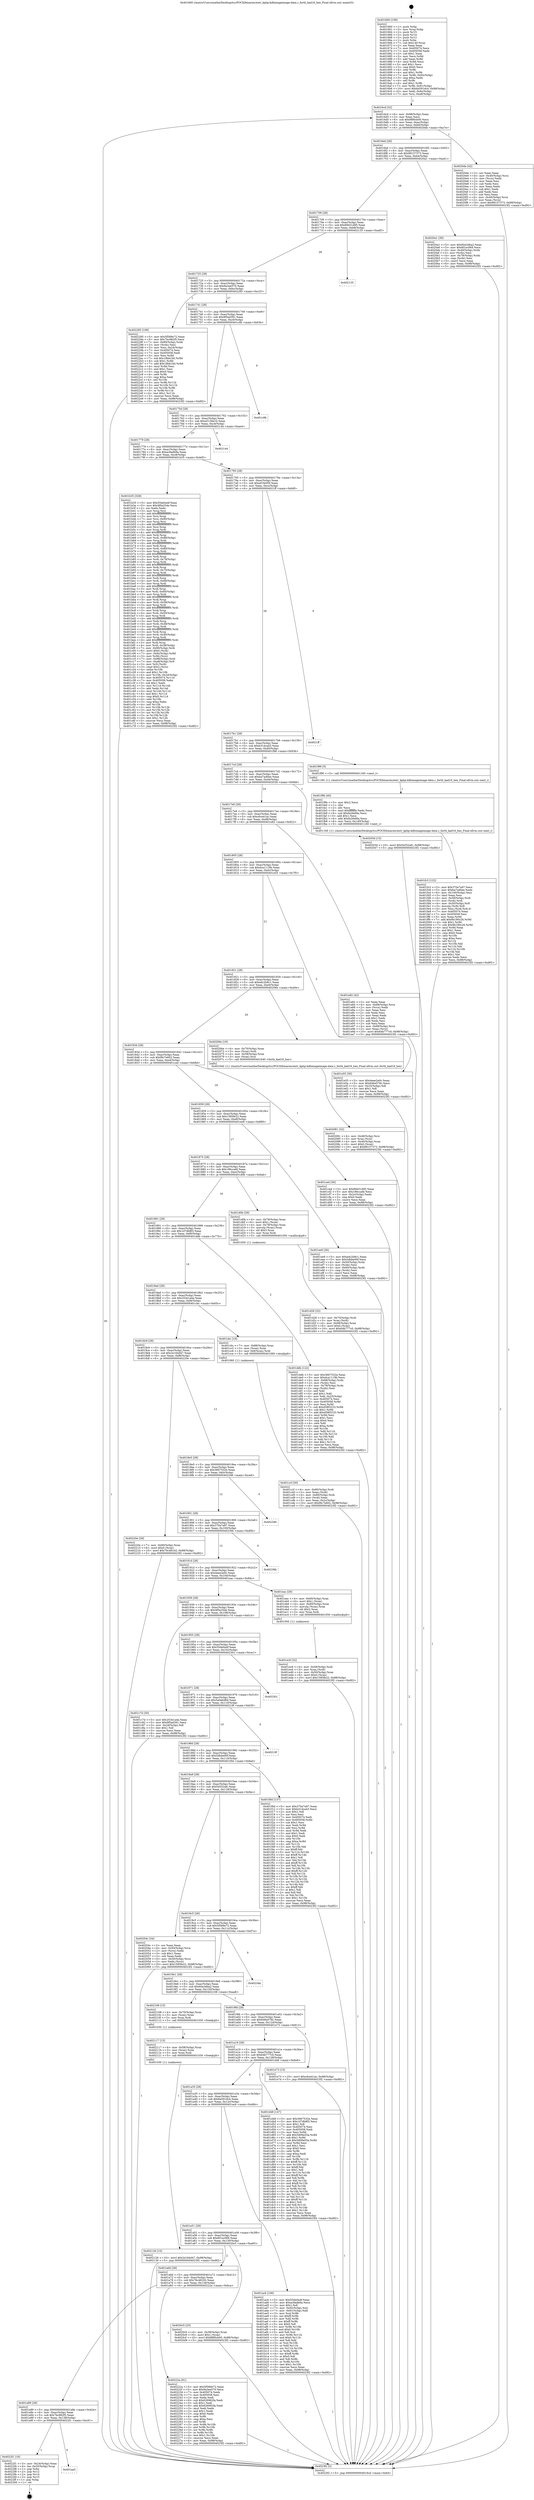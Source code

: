digraph "0x401660" {
  label = "0x401660 (/mnt/c/Users/mathe/Desktop/tcc/POCII/binaries/extr_kphp-kdbimageimage-data.c_forth_kad16_hex_Final-ollvm.out::main(0))"
  labelloc = "t"
  node[shape=record]

  Entry [label="",width=0.3,height=0.3,shape=circle,fillcolor=black,style=filled]
  "0x4016cd" [label="{
     0x4016cd [32]\l
     | [instrs]\l
     &nbsp;&nbsp;0x4016cd \<+6\>: mov -0x98(%rbp),%eax\l
     &nbsp;&nbsp;0x4016d3 \<+2\>: mov %eax,%ecx\l
     &nbsp;&nbsp;0x4016d5 \<+6\>: sub $0x88f0cb00,%ecx\l
     &nbsp;&nbsp;0x4016db \<+6\>: mov %eax,-0xac(%rbp)\l
     &nbsp;&nbsp;0x4016e1 \<+6\>: mov %ecx,-0xb0(%rbp)\l
     &nbsp;&nbsp;0x4016e7 \<+6\>: je 00000000004020de \<main+0xa7e\>\l
  }"]
  "0x4020de" [label="{
     0x4020de [42]\l
     | [instrs]\l
     &nbsp;&nbsp;0x4020de \<+2\>: xor %eax,%eax\l
     &nbsp;&nbsp;0x4020e0 \<+4\>: mov -0x40(%rbp),%rcx\l
     &nbsp;&nbsp;0x4020e4 \<+2\>: mov (%rcx),%edx\l
     &nbsp;&nbsp;0x4020e6 \<+2\>: mov %eax,%esi\l
     &nbsp;&nbsp;0x4020e8 \<+2\>: sub %edx,%esi\l
     &nbsp;&nbsp;0x4020ea \<+2\>: mov %eax,%edx\l
     &nbsp;&nbsp;0x4020ec \<+3\>: sub $0x1,%edx\l
     &nbsp;&nbsp;0x4020ef \<+2\>: add %edx,%esi\l
     &nbsp;&nbsp;0x4020f1 \<+2\>: sub %esi,%eax\l
     &nbsp;&nbsp;0x4020f3 \<+4\>: mov -0x40(%rbp),%rcx\l
     &nbsp;&nbsp;0x4020f7 \<+2\>: mov %eax,(%rcx)\l
     &nbsp;&nbsp;0x4020f9 \<+10\>: movl $0x89157373,-0x98(%rbp)\l
     &nbsp;&nbsp;0x402103 \<+5\>: jmp 00000000004023f2 \<main+0xd92\>\l
  }"]
  "0x4016ed" [label="{
     0x4016ed [28]\l
     | [instrs]\l
     &nbsp;&nbsp;0x4016ed \<+5\>: jmp 00000000004016f2 \<main+0x92\>\l
     &nbsp;&nbsp;0x4016f2 \<+6\>: mov -0xac(%rbp),%eax\l
     &nbsp;&nbsp;0x4016f8 \<+5\>: sub $0x89157373,%eax\l
     &nbsp;&nbsp;0x4016fd \<+6\>: mov %eax,-0xb4(%rbp)\l
     &nbsp;&nbsp;0x401703 \<+6\>: je 00000000004020a1 \<main+0xa41\>\l
  }"]
  Exit [label="",width=0.3,height=0.3,shape=circle,fillcolor=black,style=filled,peripheries=2]
  "0x4020a1" [label="{
     0x4020a1 [36]\l
     | [instrs]\l
     &nbsp;&nbsp;0x4020a1 \<+5\>: mov $0x60a3dba2,%eax\l
     &nbsp;&nbsp;0x4020a6 \<+5\>: mov $0x6f1ec069,%ecx\l
     &nbsp;&nbsp;0x4020ab \<+4\>: mov -0x40(%rbp),%rdx\l
     &nbsp;&nbsp;0x4020af \<+2\>: mov (%rdx),%esi\l
     &nbsp;&nbsp;0x4020b1 \<+4\>: mov -0x78(%rbp),%rdx\l
     &nbsp;&nbsp;0x4020b5 \<+2\>: cmp (%rdx),%esi\l
     &nbsp;&nbsp;0x4020b7 \<+3\>: cmovl %ecx,%eax\l
     &nbsp;&nbsp;0x4020ba \<+6\>: mov %eax,-0x98(%rbp)\l
     &nbsp;&nbsp;0x4020c0 \<+5\>: jmp 00000000004023f2 \<main+0xd92\>\l
  }"]
  "0x401709" [label="{
     0x401709 [28]\l
     | [instrs]\l
     &nbsp;&nbsp;0x401709 \<+5\>: jmp 000000000040170e \<main+0xae\>\l
     &nbsp;&nbsp;0x40170e \<+6\>: mov -0xac(%rbp),%eax\l
     &nbsp;&nbsp;0x401714 \<+5\>: sub $0x89d31d95,%eax\l
     &nbsp;&nbsp;0x401719 \<+6\>: mov %eax,-0xb8(%rbp)\l
     &nbsp;&nbsp;0x40171f \<+6\>: je 0000000000402135 \<main+0xad5\>\l
  }"]
  "0x401aa5" [label="{
     0x401aa5\l
  }", style=dashed]
  "0x402135" [label="{
     0x402135\l
  }", style=dashed]
  "0x401725" [label="{
     0x401725 [28]\l
     | [instrs]\l
     &nbsp;&nbsp;0x401725 \<+5\>: jmp 000000000040172a \<main+0xca\>\l
     &nbsp;&nbsp;0x40172a \<+6\>: mov -0xac(%rbp),%eax\l
     &nbsp;&nbsp;0x401730 \<+5\>: sub $0x9a3ee570,%eax\l
     &nbsp;&nbsp;0x401735 \<+6\>: mov %eax,-0xbc(%rbp)\l
     &nbsp;&nbsp;0x40173b \<+6\>: je 0000000000402285 \<main+0xc25\>\l
  }"]
  "0x4022f1" [label="{
     0x4022f1 [16]\l
     | [instrs]\l
     &nbsp;&nbsp;0x4022f1 \<+3\>: mov -0x24(%rbp),%eax\l
     &nbsp;&nbsp;0x4022f4 \<+4\>: lea -0x20(%rbp),%rsp\l
     &nbsp;&nbsp;0x4022f8 \<+1\>: pop %rbx\l
     &nbsp;&nbsp;0x4022f9 \<+2\>: pop %r12\l
     &nbsp;&nbsp;0x4022fb \<+2\>: pop %r14\l
     &nbsp;&nbsp;0x4022fd \<+2\>: pop %r15\l
     &nbsp;&nbsp;0x4022ff \<+1\>: pop %rbp\l
     &nbsp;&nbsp;0x402300 \<+1\>: ret\l
  }"]
  "0x402285" [label="{
     0x402285 [108]\l
     | [instrs]\l
     &nbsp;&nbsp;0x402285 \<+5\>: mov $0x5f589e72,%eax\l
     &nbsp;&nbsp;0x40228a \<+5\>: mov $0x7bc982f5,%ecx\l
     &nbsp;&nbsp;0x40228f \<+7\>: mov -0x90(%rbp),%rdx\l
     &nbsp;&nbsp;0x402296 \<+2\>: mov (%rdx),%esi\l
     &nbsp;&nbsp;0x402298 \<+3\>: mov %esi,-0x24(%rbp)\l
     &nbsp;&nbsp;0x40229b \<+7\>: mov 0x405074,%esi\l
     &nbsp;&nbsp;0x4022a2 \<+7\>: mov 0x405058,%edi\l
     &nbsp;&nbsp;0x4022a9 \<+3\>: mov %esi,%r8d\l
     &nbsp;&nbsp;0x4022ac \<+7\>: sub $0x18bb1b0,%r8d\l
     &nbsp;&nbsp;0x4022b3 \<+4\>: sub $0x1,%r8d\l
     &nbsp;&nbsp;0x4022b7 \<+7\>: add $0x18bb1b0,%r8d\l
     &nbsp;&nbsp;0x4022be \<+4\>: imul %r8d,%esi\l
     &nbsp;&nbsp;0x4022c2 \<+3\>: and $0x1,%esi\l
     &nbsp;&nbsp;0x4022c5 \<+3\>: cmp $0x0,%esi\l
     &nbsp;&nbsp;0x4022c8 \<+4\>: sete %r9b\l
     &nbsp;&nbsp;0x4022cc \<+3\>: cmp $0xa,%edi\l
     &nbsp;&nbsp;0x4022cf \<+4\>: setl %r10b\l
     &nbsp;&nbsp;0x4022d3 \<+3\>: mov %r9b,%r11b\l
     &nbsp;&nbsp;0x4022d6 \<+3\>: and %r10b,%r11b\l
     &nbsp;&nbsp;0x4022d9 \<+3\>: xor %r10b,%r9b\l
     &nbsp;&nbsp;0x4022dc \<+3\>: or %r9b,%r11b\l
     &nbsp;&nbsp;0x4022df \<+4\>: test $0x1,%r11b\l
     &nbsp;&nbsp;0x4022e3 \<+3\>: cmovne %ecx,%eax\l
     &nbsp;&nbsp;0x4022e6 \<+6\>: mov %eax,-0x98(%rbp)\l
     &nbsp;&nbsp;0x4022ec \<+5\>: jmp 00000000004023f2 \<main+0xd92\>\l
  }"]
  "0x401741" [label="{
     0x401741 [28]\l
     | [instrs]\l
     &nbsp;&nbsp;0x401741 \<+5\>: jmp 0000000000401746 \<main+0xe6\>\l
     &nbsp;&nbsp;0x401746 \<+6\>: mov -0xac(%rbp),%eax\l
     &nbsp;&nbsp;0x40174c \<+5\>: sub $0x9f5ad391,%eax\l
     &nbsp;&nbsp;0x401751 \<+6\>: mov %eax,-0xc0(%rbp)\l
     &nbsp;&nbsp;0x401757 \<+6\>: je 0000000000401c9b \<main+0x63b\>\l
  }"]
  "0x401a89" [label="{
     0x401a89 [28]\l
     | [instrs]\l
     &nbsp;&nbsp;0x401a89 \<+5\>: jmp 0000000000401a8e \<main+0x42e\>\l
     &nbsp;&nbsp;0x401a8e \<+6\>: mov -0xac(%rbp),%eax\l
     &nbsp;&nbsp;0x401a94 \<+5\>: sub $0x7bc982f5,%eax\l
     &nbsp;&nbsp;0x401a99 \<+6\>: mov %eax,-0x138(%rbp)\l
     &nbsp;&nbsp;0x401a9f \<+6\>: je 00000000004022f1 \<main+0xc91\>\l
  }"]
  "0x401c9b" [label="{
     0x401c9b\l
  }", style=dashed]
  "0x40175d" [label="{
     0x40175d [28]\l
     | [instrs]\l
     &nbsp;&nbsp;0x40175d \<+5\>: jmp 0000000000401762 \<main+0x102\>\l
     &nbsp;&nbsp;0x401762 \<+6\>: mov -0xac(%rbp),%eax\l
     &nbsp;&nbsp;0x401768 \<+5\>: sub $0xa5156e1b,%eax\l
     &nbsp;&nbsp;0x40176d \<+6\>: mov %eax,-0xc4(%rbp)\l
     &nbsp;&nbsp;0x401773 \<+6\>: je 0000000000402144 \<main+0xae4\>\l
  }"]
  "0x40222a" [label="{
     0x40222a [91]\l
     | [instrs]\l
     &nbsp;&nbsp;0x40222a \<+5\>: mov $0x5f589e72,%eax\l
     &nbsp;&nbsp;0x40222f \<+5\>: mov $0x9a3ee570,%ecx\l
     &nbsp;&nbsp;0x402234 \<+7\>: mov 0x405074,%edx\l
     &nbsp;&nbsp;0x40223b \<+7\>: mov 0x405058,%esi\l
     &nbsp;&nbsp;0x402242 \<+2\>: mov %edx,%edi\l
     &nbsp;&nbsp;0x402244 \<+6\>: sub $0x626962fa,%edi\l
     &nbsp;&nbsp;0x40224a \<+3\>: sub $0x1,%edi\l
     &nbsp;&nbsp;0x40224d \<+6\>: add $0x626962fa,%edi\l
     &nbsp;&nbsp;0x402253 \<+3\>: imul %edi,%edx\l
     &nbsp;&nbsp;0x402256 \<+3\>: and $0x1,%edx\l
     &nbsp;&nbsp;0x402259 \<+3\>: cmp $0x0,%edx\l
     &nbsp;&nbsp;0x40225c \<+4\>: sete %r8b\l
     &nbsp;&nbsp;0x402260 \<+3\>: cmp $0xa,%esi\l
     &nbsp;&nbsp;0x402263 \<+4\>: setl %r9b\l
     &nbsp;&nbsp;0x402267 \<+3\>: mov %r8b,%r10b\l
     &nbsp;&nbsp;0x40226a \<+3\>: and %r9b,%r10b\l
     &nbsp;&nbsp;0x40226d \<+3\>: xor %r9b,%r8b\l
     &nbsp;&nbsp;0x402270 \<+3\>: or %r8b,%r10b\l
     &nbsp;&nbsp;0x402273 \<+4\>: test $0x1,%r10b\l
     &nbsp;&nbsp;0x402277 \<+3\>: cmovne %ecx,%eax\l
     &nbsp;&nbsp;0x40227a \<+6\>: mov %eax,-0x98(%rbp)\l
     &nbsp;&nbsp;0x402280 \<+5\>: jmp 00000000004023f2 \<main+0xd92\>\l
  }"]
  "0x402144" [label="{
     0x402144\l
  }", style=dashed]
  "0x401779" [label="{
     0x401779 [28]\l
     | [instrs]\l
     &nbsp;&nbsp;0x401779 \<+5\>: jmp 000000000040177e \<main+0x11e\>\l
     &nbsp;&nbsp;0x40177e \<+6\>: mov -0xac(%rbp),%eax\l
     &nbsp;&nbsp;0x401784 \<+5\>: sub $0xac9adb9a,%eax\l
     &nbsp;&nbsp;0x401789 \<+6\>: mov %eax,-0xc8(%rbp)\l
     &nbsp;&nbsp;0x40178f \<+6\>: je 0000000000401b35 \<main+0x4d5\>\l
  }"]
  "0x402126" [label="{
     0x402126 [15]\l
     | [instrs]\l
     &nbsp;&nbsp;0x402126 \<+10\>: movl $0x2e164d47,-0x98(%rbp)\l
     &nbsp;&nbsp;0x402130 \<+5\>: jmp 00000000004023f2 \<main+0xd92\>\l
  }"]
  "0x401b35" [label="{
     0x401b35 [328]\l
     | [instrs]\l
     &nbsp;&nbsp;0x401b35 \<+5\>: mov $0x55de0a4f,%eax\l
     &nbsp;&nbsp;0x401b3a \<+5\>: mov $0x4f0a25de,%ecx\l
     &nbsp;&nbsp;0x401b3f \<+2\>: xor %edx,%edx\l
     &nbsp;&nbsp;0x401b41 \<+3\>: mov %rsp,%rsi\l
     &nbsp;&nbsp;0x401b44 \<+4\>: add $0xfffffffffffffff0,%rsi\l
     &nbsp;&nbsp;0x401b48 \<+3\>: mov %rsi,%rsp\l
     &nbsp;&nbsp;0x401b4b \<+7\>: mov %rsi,-0x90(%rbp)\l
     &nbsp;&nbsp;0x401b52 \<+3\>: mov %rsp,%rsi\l
     &nbsp;&nbsp;0x401b55 \<+4\>: add $0xfffffffffffffff0,%rsi\l
     &nbsp;&nbsp;0x401b59 \<+3\>: mov %rsi,%rsp\l
     &nbsp;&nbsp;0x401b5c \<+3\>: mov %rsp,%rdi\l
     &nbsp;&nbsp;0x401b5f \<+4\>: add $0xfffffffffffffff0,%rdi\l
     &nbsp;&nbsp;0x401b63 \<+3\>: mov %rdi,%rsp\l
     &nbsp;&nbsp;0x401b66 \<+7\>: mov %rdi,-0x88(%rbp)\l
     &nbsp;&nbsp;0x401b6d \<+3\>: mov %rsp,%rdi\l
     &nbsp;&nbsp;0x401b70 \<+4\>: add $0xfffffffffffffff0,%rdi\l
     &nbsp;&nbsp;0x401b74 \<+3\>: mov %rdi,%rsp\l
     &nbsp;&nbsp;0x401b77 \<+4\>: mov %rdi,-0x80(%rbp)\l
     &nbsp;&nbsp;0x401b7b \<+3\>: mov %rsp,%rdi\l
     &nbsp;&nbsp;0x401b7e \<+4\>: add $0xfffffffffffffff0,%rdi\l
     &nbsp;&nbsp;0x401b82 \<+3\>: mov %rdi,%rsp\l
     &nbsp;&nbsp;0x401b85 \<+4\>: mov %rdi,-0x78(%rbp)\l
     &nbsp;&nbsp;0x401b89 \<+3\>: mov %rsp,%rdi\l
     &nbsp;&nbsp;0x401b8c \<+4\>: add $0xfffffffffffffff0,%rdi\l
     &nbsp;&nbsp;0x401b90 \<+3\>: mov %rdi,%rsp\l
     &nbsp;&nbsp;0x401b93 \<+4\>: mov %rdi,-0x70(%rbp)\l
     &nbsp;&nbsp;0x401b97 \<+3\>: mov %rsp,%rdi\l
     &nbsp;&nbsp;0x401b9a \<+4\>: add $0xfffffffffffffff0,%rdi\l
     &nbsp;&nbsp;0x401b9e \<+3\>: mov %rdi,%rsp\l
     &nbsp;&nbsp;0x401ba1 \<+4\>: mov %rdi,-0x68(%rbp)\l
     &nbsp;&nbsp;0x401ba5 \<+3\>: mov %rsp,%rdi\l
     &nbsp;&nbsp;0x401ba8 \<+4\>: add $0xfffffffffffffff0,%rdi\l
     &nbsp;&nbsp;0x401bac \<+3\>: mov %rdi,%rsp\l
     &nbsp;&nbsp;0x401baf \<+4\>: mov %rdi,-0x60(%rbp)\l
     &nbsp;&nbsp;0x401bb3 \<+3\>: mov %rsp,%rdi\l
     &nbsp;&nbsp;0x401bb6 \<+4\>: add $0xfffffffffffffff0,%rdi\l
     &nbsp;&nbsp;0x401bba \<+3\>: mov %rdi,%rsp\l
     &nbsp;&nbsp;0x401bbd \<+4\>: mov %rdi,-0x58(%rbp)\l
     &nbsp;&nbsp;0x401bc1 \<+3\>: mov %rsp,%rdi\l
     &nbsp;&nbsp;0x401bc4 \<+4\>: add $0xfffffffffffffff0,%rdi\l
     &nbsp;&nbsp;0x401bc8 \<+3\>: mov %rdi,%rsp\l
     &nbsp;&nbsp;0x401bcb \<+4\>: mov %rdi,-0x50(%rbp)\l
     &nbsp;&nbsp;0x401bcf \<+3\>: mov %rsp,%rdi\l
     &nbsp;&nbsp;0x401bd2 \<+4\>: add $0xfffffffffffffff0,%rdi\l
     &nbsp;&nbsp;0x401bd6 \<+3\>: mov %rdi,%rsp\l
     &nbsp;&nbsp;0x401bd9 \<+4\>: mov %rdi,-0x48(%rbp)\l
     &nbsp;&nbsp;0x401bdd \<+3\>: mov %rsp,%rdi\l
     &nbsp;&nbsp;0x401be0 \<+4\>: add $0xfffffffffffffff0,%rdi\l
     &nbsp;&nbsp;0x401be4 \<+3\>: mov %rdi,%rsp\l
     &nbsp;&nbsp;0x401be7 \<+4\>: mov %rdi,-0x40(%rbp)\l
     &nbsp;&nbsp;0x401beb \<+3\>: mov %rsp,%rdi\l
     &nbsp;&nbsp;0x401bee \<+4\>: add $0xfffffffffffffff0,%rdi\l
     &nbsp;&nbsp;0x401bf2 \<+3\>: mov %rdi,%rsp\l
     &nbsp;&nbsp;0x401bf5 \<+4\>: mov %rdi,-0x38(%rbp)\l
     &nbsp;&nbsp;0x401bf9 \<+7\>: mov -0x90(%rbp),%rdi\l
     &nbsp;&nbsp;0x401c00 \<+6\>: movl $0x0,(%rdi)\l
     &nbsp;&nbsp;0x401c06 \<+7\>: mov -0x9c(%rbp),%r8d\l
     &nbsp;&nbsp;0x401c0d \<+3\>: mov %r8d,(%rsi)\l
     &nbsp;&nbsp;0x401c10 \<+7\>: mov -0x88(%rbp),%rdi\l
     &nbsp;&nbsp;0x401c17 \<+7\>: mov -0xa8(%rbp),%r9\l
     &nbsp;&nbsp;0x401c1e \<+3\>: mov %r9,(%rdi)\l
     &nbsp;&nbsp;0x401c21 \<+3\>: cmpl $0x2,(%rsi)\l
     &nbsp;&nbsp;0x401c24 \<+4\>: setne %r10b\l
     &nbsp;&nbsp;0x401c28 \<+4\>: and $0x1,%r10b\l
     &nbsp;&nbsp;0x401c2c \<+4\>: mov %r10b,-0x2d(%rbp)\l
     &nbsp;&nbsp;0x401c30 \<+8\>: mov 0x405074,%r11d\l
     &nbsp;&nbsp;0x401c38 \<+7\>: mov 0x405058,%ebx\l
     &nbsp;&nbsp;0x401c3f \<+3\>: sub $0x1,%edx\l
     &nbsp;&nbsp;0x401c42 \<+3\>: mov %r11d,%r14d\l
     &nbsp;&nbsp;0x401c45 \<+3\>: add %edx,%r14d\l
     &nbsp;&nbsp;0x401c48 \<+4\>: imul %r14d,%r11d\l
     &nbsp;&nbsp;0x401c4c \<+4\>: and $0x1,%r11d\l
     &nbsp;&nbsp;0x401c50 \<+4\>: cmp $0x0,%r11d\l
     &nbsp;&nbsp;0x401c54 \<+4\>: sete %r10b\l
     &nbsp;&nbsp;0x401c58 \<+3\>: cmp $0xa,%ebx\l
     &nbsp;&nbsp;0x401c5b \<+4\>: setl %r15b\l
     &nbsp;&nbsp;0x401c5f \<+3\>: mov %r10b,%r12b\l
     &nbsp;&nbsp;0x401c62 \<+3\>: and %r15b,%r12b\l
     &nbsp;&nbsp;0x401c65 \<+3\>: xor %r15b,%r10b\l
     &nbsp;&nbsp;0x401c68 \<+3\>: or %r10b,%r12b\l
     &nbsp;&nbsp;0x401c6b \<+4\>: test $0x1,%r12b\l
     &nbsp;&nbsp;0x401c6f \<+3\>: cmovne %ecx,%eax\l
     &nbsp;&nbsp;0x401c72 \<+6\>: mov %eax,-0x98(%rbp)\l
     &nbsp;&nbsp;0x401c78 \<+5\>: jmp 00000000004023f2 \<main+0xd92\>\l
  }"]
  "0x401795" [label="{
     0x401795 [28]\l
     | [instrs]\l
     &nbsp;&nbsp;0x401795 \<+5\>: jmp 000000000040179a \<main+0x13a\>\l
     &nbsp;&nbsp;0x40179a \<+6\>: mov -0xac(%rbp),%eax\l
     &nbsp;&nbsp;0x4017a0 \<+5\>: sub $0xaf1fe059,%eax\l
     &nbsp;&nbsp;0x4017a5 \<+6\>: mov %eax,-0xcc(%rbp)\l
     &nbsp;&nbsp;0x4017ab \<+6\>: je 00000000004021ff \<main+0xb9f\>\l
  }"]
  "0x402117" [label="{
     0x402117 [15]\l
     | [instrs]\l
     &nbsp;&nbsp;0x402117 \<+4\>: mov -0x58(%rbp),%rax\l
     &nbsp;&nbsp;0x40211b \<+3\>: mov (%rax),%rax\l
     &nbsp;&nbsp;0x40211e \<+3\>: mov %rax,%rdi\l
     &nbsp;&nbsp;0x402121 \<+5\>: call 0000000000401030 \<free@plt\>\l
     | [calls]\l
     &nbsp;&nbsp;0x401030 \{1\} (unknown)\l
  }"]
  "0x4021ff" [label="{
     0x4021ff\l
  }", style=dashed]
  "0x4017b1" [label="{
     0x4017b1 [28]\l
     | [instrs]\l
     &nbsp;&nbsp;0x4017b1 \<+5\>: jmp 00000000004017b6 \<main+0x156\>\l
     &nbsp;&nbsp;0x4017b6 \<+6\>: mov -0xac(%rbp),%eax\l
     &nbsp;&nbsp;0x4017bc \<+5\>: sub $0xb31dca43,%eax\l
     &nbsp;&nbsp;0x4017c1 \<+6\>: mov %eax,-0xd0(%rbp)\l
     &nbsp;&nbsp;0x4017c7 \<+6\>: je 0000000000401f96 \<main+0x936\>\l
  }"]
  "0x401a6d" [label="{
     0x401a6d [28]\l
     | [instrs]\l
     &nbsp;&nbsp;0x401a6d \<+5\>: jmp 0000000000401a72 \<main+0x412\>\l
     &nbsp;&nbsp;0x401a72 \<+6\>: mov -0xac(%rbp),%eax\l
     &nbsp;&nbsp;0x401a78 \<+5\>: sub $0x76c48162,%eax\l
     &nbsp;&nbsp;0x401a7d \<+6\>: mov %eax,-0x134(%rbp)\l
     &nbsp;&nbsp;0x401a83 \<+6\>: je 000000000040222a \<main+0xbca\>\l
  }"]
  "0x401f96" [label="{
     0x401f96 [5]\l
     | [instrs]\l
     &nbsp;&nbsp;0x401f96 \<+5\>: call 0000000000401160 \<next_i\>\l
     | [calls]\l
     &nbsp;&nbsp;0x401160 \{1\} (/mnt/c/Users/mathe/Desktop/tcc/POCII/binaries/extr_kphp-kdbimageimage-data.c_forth_kad16_hex_Final-ollvm.out::next_i)\l
  }"]
  "0x4017cd" [label="{
     0x4017cd [28]\l
     | [instrs]\l
     &nbsp;&nbsp;0x4017cd \<+5\>: jmp 00000000004017d2 \<main+0x172\>\l
     &nbsp;&nbsp;0x4017d2 \<+6\>: mov -0xac(%rbp),%eax\l
     &nbsp;&nbsp;0x4017d8 \<+5\>: sub $0xba7ad0ee,%eax\l
     &nbsp;&nbsp;0x4017dd \<+6\>: mov %eax,-0xd4(%rbp)\l
     &nbsp;&nbsp;0x4017e3 \<+6\>: je 000000000040203d \<main+0x9dd\>\l
  }"]
  "0x4020c5" [label="{
     0x4020c5 [25]\l
     | [instrs]\l
     &nbsp;&nbsp;0x4020c5 \<+4\>: mov -0x38(%rbp),%rax\l
     &nbsp;&nbsp;0x4020c9 \<+6\>: movl $0x1,(%rax)\l
     &nbsp;&nbsp;0x4020cf \<+10\>: movl $0x88f0cb00,-0x98(%rbp)\l
     &nbsp;&nbsp;0x4020d9 \<+5\>: jmp 00000000004023f2 \<main+0xd92\>\l
  }"]
  "0x40203d" [label="{
     0x40203d [15]\l
     | [instrs]\l
     &nbsp;&nbsp;0x40203d \<+10\>: movl $0x5e552afc,-0x98(%rbp)\l
     &nbsp;&nbsp;0x402047 \<+5\>: jmp 00000000004023f2 \<main+0xd92\>\l
  }"]
  "0x4017e9" [label="{
     0x4017e9 [28]\l
     | [instrs]\l
     &nbsp;&nbsp;0x4017e9 \<+5\>: jmp 00000000004017ee \<main+0x18e\>\l
     &nbsp;&nbsp;0x4017ee \<+6\>: mov -0xac(%rbp),%eax\l
     &nbsp;&nbsp;0x4017f4 \<+5\>: sub $0xc6ce41ac,%eax\l
     &nbsp;&nbsp;0x4017f9 \<+6\>: mov %eax,-0xd8(%rbp)\l
     &nbsp;&nbsp;0x4017ff \<+6\>: je 0000000000401e82 \<main+0x822\>\l
  }"]
  "0x402081" [label="{
     0x402081 [32]\l
     | [instrs]\l
     &nbsp;&nbsp;0x402081 \<+4\>: mov -0x48(%rbp),%rsi\l
     &nbsp;&nbsp;0x402085 \<+3\>: mov %rax,(%rsi)\l
     &nbsp;&nbsp;0x402088 \<+4\>: mov -0x40(%rbp),%rax\l
     &nbsp;&nbsp;0x40208c \<+6\>: movl $0x0,(%rax)\l
     &nbsp;&nbsp;0x402092 \<+10\>: movl $0x89157373,-0x98(%rbp)\l
     &nbsp;&nbsp;0x40209c \<+5\>: jmp 00000000004023f2 \<main+0xd92\>\l
  }"]
  "0x401e82" [label="{
     0x401e82 [42]\l
     | [instrs]\l
     &nbsp;&nbsp;0x401e82 \<+2\>: xor %eax,%eax\l
     &nbsp;&nbsp;0x401e84 \<+4\>: mov -0x68(%rbp),%rcx\l
     &nbsp;&nbsp;0x401e88 \<+2\>: mov (%rcx),%edx\l
     &nbsp;&nbsp;0x401e8a \<+2\>: mov %eax,%esi\l
     &nbsp;&nbsp;0x401e8c \<+2\>: sub %edx,%esi\l
     &nbsp;&nbsp;0x401e8e \<+2\>: mov %eax,%edx\l
     &nbsp;&nbsp;0x401e90 \<+3\>: sub $0x1,%edx\l
     &nbsp;&nbsp;0x401e93 \<+2\>: add %edx,%esi\l
     &nbsp;&nbsp;0x401e95 \<+2\>: sub %esi,%eax\l
     &nbsp;&nbsp;0x401e97 \<+4\>: mov -0x68(%rbp),%rcx\l
     &nbsp;&nbsp;0x401e9b \<+2\>: mov %eax,(%rcx)\l
     &nbsp;&nbsp;0x401e9d \<+10\>: movl $0x64b777c0,-0x98(%rbp)\l
     &nbsp;&nbsp;0x401ea7 \<+5\>: jmp 00000000004023f2 \<main+0xd92\>\l
  }"]
  "0x401805" [label="{
     0x401805 [28]\l
     | [instrs]\l
     &nbsp;&nbsp;0x401805 \<+5\>: jmp 000000000040180a \<main+0x1aa\>\l
     &nbsp;&nbsp;0x40180a \<+6\>: mov -0xac(%rbp),%eax\l
     &nbsp;&nbsp;0x401810 \<+5\>: sub $0xdca1119b,%eax\l
     &nbsp;&nbsp;0x401815 \<+6\>: mov %eax,-0xdc(%rbp)\l
     &nbsp;&nbsp;0x40181b \<+6\>: je 0000000000401e55 \<main+0x7f5\>\l
  }"]
  "0x401fc3" [label="{
     0x401fc3 [122]\l
     | [instrs]\l
     &nbsp;&nbsp;0x401fc3 \<+5\>: mov $0x370a7a97,%ecx\l
     &nbsp;&nbsp;0x401fc8 \<+5\>: mov $0xba7ad0ee,%edx\l
     &nbsp;&nbsp;0x401fcd \<+6\>: mov -0x140(%rbp),%esi\l
     &nbsp;&nbsp;0x401fd3 \<+3\>: imul %eax,%esi\l
     &nbsp;&nbsp;0x401fd6 \<+4\>: mov -0x58(%rbp),%rdi\l
     &nbsp;&nbsp;0x401fda \<+3\>: mov (%rdi),%rdi\l
     &nbsp;&nbsp;0x401fdd \<+4\>: mov -0x50(%rbp),%r8\l
     &nbsp;&nbsp;0x401fe1 \<+3\>: movslq (%r8),%r8\l
     &nbsp;&nbsp;0x401fe4 \<+4\>: mov %esi,(%rdi,%r8,4)\l
     &nbsp;&nbsp;0x401fe8 \<+7\>: mov 0x405074,%eax\l
     &nbsp;&nbsp;0x401fef \<+7\>: mov 0x405058,%esi\l
     &nbsp;&nbsp;0x401ff6 \<+3\>: mov %eax,%r9d\l
     &nbsp;&nbsp;0x401ff9 \<+7\>: add $0x9b180c26,%r9d\l
     &nbsp;&nbsp;0x402000 \<+4\>: sub $0x1,%r9d\l
     &nbsp;&nbsp;0x402004 \<+7\>: sub $0x9b180c26,%r9d\l
     &nbsp;&nbsp;0x40200b \<+4\>: imul %r9d,%eax\l
     &nbsp;&nbsp;0x40200f \<+3\>: and $0x1,%eax\l
     &nbsp;&nbsp;0x402012 \<+3\>: cmp $0x0,%eax\l
     &nbsp;&nbsp;0x402015 \<+4\>: sete %r10b\l
     &nbsp;&nbsp;0x402019 \<+3\>: cmp $0xa,%esi\l
     &nbsp;&nbsp;0x40201c \<+4\>: setl %r11b\l
     &nbsp;&nbsp;0x402020 \<+3\>: mov %r10b,%bl\l
     &nbsp;&nbsp;0x402023 \<+3\>: and %r11b,%bl\l
     &nbsp;&nbsp;0x402026 \<+3\>: xor %r11b,%r10b\l
     &nbsp;&nbsp;0x402029 \<+3\>: or %r10b,%bl\l
     &nbsp;&nbsp;0x40202c \<+3\>: test $0x1,%bl\l
     &nbsp;&nbsp;0x40202f \<+3\>: cmovne %edx,%ecx\l
     &nbsp;&nbsp;0x402032 \<+6\>: mov %ecx,-0x98(%rbp)\l
     &nbsp;&nbsp;0x402038 \<+5\>: jmp 00000000004023f2 \<main+0xd92\>\l
  }"]
  "0x401e55" [label="{
     0x401e55 [30]\l
     | [instrs]\l
     &nbsp;&nbsp;0x401e55 \<+5\>: mov $0x4eee2e0c,%eax\l
     &nbsp;&nbsp;0x401e5a \<+5\>: mov $0x646a578c,%ecx\l
     &nbsp;&nbsp;0x401e5f \<+3\>: mov -0x25(%rbp),%dl\l
     &nbsp;&nbsp;0x401e62 \<+3\>: test $0x1,%dl\l
     &nbsp;&nbsp;0x401e65 \<+3\>: cmovne %ecx,%eax\l
     &nbsp;&nbsp;0x401e68 \<+6\>: mov %eax,-0x98(%rbp)\l
     &nbsp;&nbsp;0x401e6e \<+5\>: jmp 00000000004023f2 \<main+0xd92\>\l
  }"]
  "0x401821" [label="{
     0x401821 [28]\l
     | [instrs]\l
     &nbsp;&nbsp;0x401821 \<+5\>: jmp 0000000000401826 \<main+0x1c6\>\l
     &nbsp;&nbsp;0x401826 \<+6\>: mov -0xac(%rbp),%eax\l
     &nbsp;&nbsp;0x40182c \<+5\>: sub $0xedc2b8c1,%eax\l
     &nbsp;&nbsp;0x401831 \<+6\>: mov %eax,-0xe0(%rbp)\l
     &nbsp;&nbsp;0x401837 \<+6\>: je 000000000040206e \<main+0xa0e\>\l
  }"]
  "0x401f9b" [label="{
     0x401f9b [40]\l
     | [instrs]\l
     &nbsp;&nbsp;0x401f9b \<+5\>: mov $0x2,%ecx\l
     &nbsp;&nbsp;0x401fa0 \<+1\>: cltd\l
     &nbsp;&nbsp;0x401fa1 \<+2\>: idiv %ecx\l
     &nbsp;&nbsp;0x401fa3 \<+6\>: imul $0xfffffffe,%edx,%ecx\l
     &nbsp;&nbsp;0x401fa9 \<+6\>: sub $0xfa26efda,%ecx\l
     &nbsp;&nbsp;0x401faf \<+3\>: add $0x1,%ecx\l
     &nbsp;&nbsp;0x401fb2 \<+6\>: add $0xfa26efda,%ecx\l
     &nbsp;&nbsp;0x401fb8 \<+6\>: mov %ecx,-0x140(%rbp)\l
     &nbsp;&nbsp;0x401fbe \<+5\>: call 0000000000401160 \<next_i\>\l
     | [calls]\l
     &nbsp;&nbsp;0x401160 \{1\} (/mnt/c/Users/mathe/Desktop/tcc/POCII/binaries/extr_kphp-kdbimageimage-data.c_forth_kad16_hex_Final-ollvm.out::next_i)\l
  }"]
  "0x40206e" [label="{
     0x40206e [19]\l
     | [instrs]\l
     &nbsp;&nbsp;0x40206e \<+4\>: mov -0x70(%rbp),%rax\l
     &nbsp;&nbsp;0x402072 \<+3\>: mov (%rax),%rdi\l
     &nbsp;&nbsp;0x402075 \<+4\>: mov -0x58(%rbp),%rax\l
     &nbsp;&nbsp;0x402079 \<+3\>: mov (%rax),%rsi\l
     &nbsp;&nbsp;0x40207c \<+5\>: call 0000000000401640 \<forth_kad16_hex\>\l
     | [calls]\l
     &nbsp;&nbsp;0x401640 \{1\} (/mnt/c/Users/mathe/Desktop/tcc/POCII/binaries/extr_kphp-kdbimageimage-data.c_forth_kad16_hex_Final-ollvm.out::forth_kad16_hex)\l
  }"]
  "0x40183d" [label="{
     0x40183d [28]\l
     | [instrs]\l
     &nbsp;&nbsp;0x40183d \<+5\>: jmp 0000000000401842 \<main+0x1e2\>\l
     &nbsp;&nbsp;0x401842 \<+6\>: mov -0xac(%rbp),%eax\l
     &nbsp;&nbsp;0x401848 \<+5\>: sub $0xf9c7e602,%eax\l
     &nbsp;&nbsp;0x40184d \<+6\>: mov %eax,-0xe4(%rbp)\l
     &nbsp;&nbsp;0x401853 \<+6\>: je 0000000000401ced \<main+0x68d\>\l
  }"]
  "0x401ec9" [label="{
     0x401ec9 [32]\l
     | [instrs]\l
     &nbsp;&nbsp;0x401ec9 \<+4\>: mov -0x58(%rbp),%rdi\l
     &nbsp;&nbsp;0x401ecd \<+3\>: mov %rax,(%rdi)\l
     &nbsp;&nbsp;0x401ed0 \<+4\>: mov -0x50(%rbp),%rax\l
     &nbsp;&nbsp;0x401ed4 \<+6\>: movl $0x0,(%rax)\l
     &nbsp;&nbsp;0x401eda \<+10\>: movl $0x1585fe22,-0x98(%rbp)\l
     &nbsp;&nbsp;0x401ee4 \<+5\>: jmp 00000000004023f2 \<main+0xd92\>\l
  }"]
  "0x401ced" [label="{
     0x401ced [30]\l
     | [instrs]\l
     &nbsp;&nbsp;0x401ced \<+5\>: mov $0x89d31d95,%eax\l
     &nbsp;&nbsp;0x401cf2 \<+5\>: mov $0x186ccafd,%ecx\l
     &nbsp;&nbsp;0x401cf7 \<+3\>: mov -0x2c(%rbp),%edx\l
     &nbsp;&nbsp;0x401cfa \<+3\>: cmp $0x0,%edx\l
     &nbsp;&nbsp;0x401cfd \<+3\>: cmove %ecx,%eax\l
     &nbsp;&nbsp;0x401d00 \<+6\>: mov %eax,-0x98(%rbp)\l
     &nbsp;&nbsp;0x401d06 \<+5\>: jmp 00000000004023f2 \<main+0xd92\>\l
  }"]
  "0x401859" [label="{
     0x401859 [28]\l
     | [instrs]\l
     &nbsp;&nbsp;0x401859 \<+5\>: jmp 000000000040185e \<main+0x1fe\>\l
     &nbsp;&nbsp;0x40185e \<+6\>: mov -0xac(%rbp),%eax\l
     &nbsp;&nbsp;0x401864 \<+5\>: sub $0x1585fe22,%eax\l
     &nbsp;&nbsp;0x401869 \<+6\>: mov %eax,-0xe8(%rbp)\l
     &nbsp;&nbsp;0x40186f \<+6\>: je 0000000000401ee9 \<main+0x889\>\l
  }"]
  "0x401d28" [label="{
     0x401d28 [32]\l
     | [instrs]\l
     &nbsp;&nbsp;0x401d28 \<+4\>: mov -0x70(%rbp),%rdi\l
     &nbsp;&nbsp;0x401d2c \<+3\>: mov %rax,(%rdi)\l
     &nbsp;&nbsp;0x401d2f \<+4\>: mov -0x68(%rbp),%rax\l
     &nbsp;&nbsp;0x401d33 \<+6\>: movl $0x0,(%rax)\l
     &nbsp;&nbsp;0x401d39 \<+10\>: movl $0x64b777c0,-0x98(%rbp)\l
     &nbsp;&nbsp;0x401d43 \<+5\>: jmp 00000000004023f2 \<main+0xd92\>\l
  }"]
  "0x401ee9" [label="{
     0x401ee9 [36]\l
     | [instrs]\l
     &nbsp;&nbsp;0x401ee9 \<+5\>: mov $0xedc2b8c1,%eax\l
     &nbsp;&nbsp;0x401eee \<+5\>: mov $0x5dbbe00f,%ecx\l
     &nbsp;&nbsp;0x401ef3 \<+4\>: mov -0x50(%rbp),%rdx\l
     &nbsp;&nbsp;0x401ef7 \<+2\>: mov (%rdx),%esi\l
     &nbsp;&nbsp;0x401ef9 \<+4\>: mov -0x60(%rbp),%rdx\l
     &nbsp;&nbsp;0x401efd \<+2\>: cmp (%rdx),%esi\l
     &nbsp;&nbsp;0x401eff \<+3\>: cmovl %ecx,%eax\l
     &nbsp;&nbsp;0x401f02 \<+6\>: mov %eax,-0x98(%rbp)\l
     &nbsp;&nbsp;0x401f08 \<+5\>: jmp 00000000004023f2 \<main+0xd92\>\l
  }"]
  "0x401875" [label="{
     0x401875 [28]\l
     | [instrs]\l
     &nbsp;&nbsp;0x401875 \<+5\>: jmp 000000000040187a \<main+0x21a\>\l
     &nbsp;&nbsp;0x40187a \<+6\>: mov -0xac(%rbp),%eax\l
     &nbsp;&nbsp;0x401880 \<+5\>: sub $0x186ccafd,%eax\l
     &nbsp;&nbsp;0x401885 \<+6\>: mov %eax,-0xec(%rbp)\l
     &nbsp;&nbsp;0x40188b \<+6\>: je 0000000000401d0b \<main+0x6ab\>\l
  }"]
  "0x401ccf" [label="{
     0x401ccf [30]\l
     | [instrs]\l
     &nbsp;&nbsp;0x401ccf \<+4\>: mov -0x80(%rbp),%rdi\l
     &nbsp;&nbsp;0x401cd3 \<+2\>: mov %eax,(%rdi)\l
     &nbsp;&nbsp;0x401cd5 \<+4\>: mov -0x80(%rbp),%rdi\l
     &nbsp;&nbsp;0x401cd9 \<+2\>: mov (%rdi),%eax\l
     &nbsp;&nbsp;0x401cdb \<+3\>: mov %eax,-0x2c(%rbp)\l
     &nbsp;&nbsp;0x401cde \<+10\>: movl $0xf9c7e602,-0x98(%rbp)\l
     &nbsp;&nbsp;0x401ce8 \<+5\>: jmp 00000000004023f2 \<main+0xd92\>\l
  }"]
  "0x401d0b" [label="{
     0x401d0b [29]\l
     | [instrs]\l
     &nbsp;&nbsp;0x401d0b \<+4\>: mov -0x78(%rbp),%rax\l
     &nbsp;&nbsp;0x401d0f \<+6\>: movl $0x1,(%rax)\l
     &nbsp;&nbsp;0x401d15 \<+4\>: mov -0x78(%rbp),%rax\l
     &nbsp;&nbsp;0x401d19 \<+3\>: movslq (%rax),%rax\l
     &nbsp;&nbsp;0x401d1c \<+4\>: shl $0x3,%rax\l
     &nbsp;&nbsp;0x401d20 \<+3\>: mov %rax,%rdi\l
     &nbsp;&nbsp;0x401d23 \<+5\>: call 0000000000401050 \<malloc@plt\>\l
     | [calls]\l
     &nbsp;&nbsp;0x401050 \{1\} (unknown)\l
  }"]
  "0x401891" [label="{
     0x401891 [28]\l
     | [instrs]\l
     &nbsp;&nbsp;0x401891 \<+5\>: jmp 0000000000401896 \<main+0x236\>\l
     &nbsp;&nbsp;0x401896 \<+6\>: mov -0xac(%rbp),%eax\l
     &nbsp;&nbsp;0x40189c \<+5\>: sub $0x1d7db8f3,%eax\l
     &nbsp;&nbsp;0x4018a1 \<+6\>: mov %eax,-0xf0(%rbp)\l
     &nbsp;&nbsp;0x4018a7 \<+6\>: je 0000000000401ddb \<main+0x77b\>\l
  }"]
  "0x401660" [label="{
     0x401660 [109]\l
     | [instrs]\l
     &nbsp;&nbsp;0x401660 \<+1\>: push %rbp\l
     &nbsp;&nbsp;0x401661 \<+3\>: mov %rsp,%rbp\l
     &nbsp;&nbsp;0x401664 \<+2\>: push %r15\l
     &nbsp;&nbsp;0x401666 \<+2\>: push %r14\l
     &nbsp;&nbsp;0x401668 \<+2\>: push %r12\l
     &nbsp;&nbsp;0x40166a \<+1\>: push %rbx\l
     &nbsp;&nbsp;0x40166b \<+7\>: sub $0x140,%rsp\l
     &nbsp;&nbsp;0x401672 \<+2\>: xor %eax,%eax\l
     &nbsp;&nbsp;0x401674 \<+7\>: mov 0x405074,%ecx\l
     &nbsp;&nbsp;0x40167b \<+7\>: mov 0x405058,%edx\l
     &nbsp;&nbsp;0x401682 \<+3\>: sub $0x1,%eax\l
     &nbsp;&nbsp;0x401685 \<+3\>: mov %ecx,%r8d\l
     &nbsp;&nbsp;0x401688 \<+3\>: add %eax,%r8d\l
     &nbsp;&nbsp;0x40168b \<+4\>: imul %r8d,%ecx\l
     &nbsp;&nbsp;0x40168f \<+3\>: and $0x1,%ecx\l
     &nbsp;&nbsp;0x401692 \<+3\>: cmp $0x0,%ecx\l
     &nbsp;&nbsp;0x401695 \<+4\>: sete %r9b\l
     &nbsp;&nbsp;0x401699 \<+4\>: and $0x1,%r9b\l
     &nbsp;&nbsp;0x40169d \<+7\>: mov %r9b,-0x92(%rbp)\l
     &nbsp;&nbsp;0x4016a4 \<+3\>: cmp $0xa,%edx\l
     &nbsp;&nbsp;0x4016a7 \<+4\>: setl %r9b\l
     &nbsp;&nbsp;0x4016ab \<+4\>: and $0x1,%r9b\l
     &nbsp;&nbsp;0x4016af \<+7\>: mov %r9b,-0x91(%rbp)\l
     &nbsp;&nbsp;0x4016b6 \<+10\>: movl $0x6a591dc4,-0x98(%rbp)\l
     &nbsp;&nbsp;0x4016c0 \<+6\>: mov %edi,-0x9c(%rbp)\l
     &nbsp;&nbsp;0x4016c6 \<+7\>: mov %rsi,-0xa8(%rbp)\l
  }"]
  "0x401ddb" [label="{
     0x401ddb [122]\l
     | [instrs]\l
     &nbsp;&nbsp;0x401ddb \<+5\>: mov $0x3667532e,%eax\l
     &nbsp;&nbsp;0x401de0 \<+5\>: mov $0xdca1119b,%ecx\l
     &nbsp;&nbsp;0x401de5 \<+4\>: mov -0x68(%rbp),%rdx\l
     &nbsp;&nbsp;0x401de9 \<+2\>: mov (%rdx),%esi\l
     &nbsp;&nbsp;0x401deb \<+4\>: mov -0x78(%rbp),%rdx\l
     &nbsp;&nbsp;0x401def \<+2\>: cmp (%rdx),%esi\l
     &nbsp;&nbsp;0x401df1 \<+4\>: setl %dil\l
     &nbsp;&nbsp;0x401df5 \<+4\>: and $0x1,%dil\l
     &nbsp;&nbsp;0x401df9 \<+4\>: mov %dil,-0x25(%rbp)\l
     &nbsp;&nbsp;0x401dfd \<+7\>: mov 0x405074,%esi\l
     &nbsp;&nbsp;0x401e04 \<+8\>: mov 0x405058,%r8d\l
     &nbsp;&nbsp;0x401e0c \<+3\>: mov %esi,%r9d\l
     &nbsp;&nbsp;0x401e0f \<+7\>: sub $0xd58f3233,%r9d\l
     &nbsp;&nbsp;0x401e16 \<+4\>: sub $0x1,%r9d\l
     &nbsp;&nbsp;0x401e1a \<+7\>: add $0xd58f3233,%r9d\l
     &nbsp;&nbsp;0x401e21 \<+4\>: imul %r9d,%esi\l
     &nbsp;&nbsp;0x401e25 \<+3\>: and $0x1,%esi\l
     &nbsp;&nbsp;0x401e28 \<+3\>: cmp $0x0,%esi\l
     &nbsp;&nbsp;0x401e2b \<+4\>: sete %dil\l
     &nbsp;&nbsp;0x401e2f \<+4\>: cmp $0xa,%r8d\l
     &nbsp;&nbsp;0x401e33 \<+4\>: setl %r10b\l
     &nbsp;&nbsp;0x401e37 \<+3\>: mov %dil,%r11b\l
     &nbsp;&nbsp;0x401e3a \<+3\>: and %r10b,%r11b\l
     &nbsp;&nbsp;0x401e3d \<+3\>: xor %r10b,%dil\l
     &nbsp;&nbsp;0x401e40 \<+3\>: or %dil,%r11b\l
     &nbsp;&nbsp;0x401e43 \<+4\>: test $0x1,%r11b\l
     &nbsp;&nbsp;0x401e47 \<+3\>: cmovne %ecx,%eax\l
     &nbsp;&nbsp;0x401e4a \<+6\>: mov %eax,-0x98(%rbp)\l
     &nbsp;&nbsp;0x401e50 \<+5\>: jmp 00000000004023f2 \<main+0xd92\>\l
  }"]
  "0x4018ad" [label="{
     0x4018ad [28]\l
     | [instrs]\l
     &nbsp;&nbsp;0x4018ad \<+5\>: jmp 00000000004018b2 \<main+0x252\>\l
     &nbsp;&nbsp;0x4018b2 \<+6\>: mov -0xac(%rbp),%eax\l
     &nbsp;&nbsp;0x4018b8 \<+5\>: sub $0x253e1a4a,%eax\l
     &nbsp;&nbsp;0x4018bd \<+6\>: mov %eax,-0xf4(%rbp)\l
     &nbsp;&nbsp;0x4018c3 \<+6\>: je 0000000000401cbc \<main+0x65c\>\l
  }"]
  "0x4023f2" [label="{
     0x4023f2 [5]\l
     | [instrs]\l
     &nbsp;&nbsp;0x4023f2 \<+5\>: jmp 00000000004016cd \<main+0x6d\>\l
  }"]
  "0x401cbc" [label="{
     0x401cbc [19]\l
     | [instrs]\l
     &nbsp;&nbsp;0x401cbc \<+7\>: mov -0x88(%rbp),%rax\l
     &nbsp;&nbsp;0x401cc3 \<+3\>: mov (%rax),%rax\l
     &nbsp;&nbsp;0x401cc6 \<+4\>: mov 0x8(%rax),%rdi\l
     &nbsp;&nbsp;0x401cca \<+5\>: call 0000000000401060 \<atoi@plt\>\l
     | [calls]\l
     &nbsp;&nbsp;0x401060 \{1\} (unknown)\l
  }"]
  "0x4018c9" [label="{
     0x4018c9 [28]\l
     | [instrs]\l
     &nbsp;&nbsp;0x4018c9 \<+5\>: jmp 00000000004018ce \<main+0x26e\>\l
     &nbsp;&nbsp;0x4018ce \<+6\>: mov -0xac(%rbp),%eax\l
     &nbsp;&nbsp;0x4018d4 \<+5\>: sub $0x2e164d47,%eax\l
     &nbsp;&nbsp;0x4018d9 \<+6\>: mov %eax,-0xf8(%rbp)\l
     &nbsp;&nbsp;0x4018df \<+6\>: je 000000000040220e \<main+0xbae\>\l
  }"]
  "0x401a51" [label="{
     0x401a51 [28]\l
     | [instrs]\l
     &nbsp;&nbsp;0x401a51 \<+5\>: jmp 0000000000401a56 \<main+0x3f6\>\l
     &nbsp;&nbsp;0x401a56 \<+6\>: mov -0xac(%rbp),%eax\l
     &nbsp;&nbsp;0x401a5c \<+5\>: sub $0x6f1ec069,%eax\l
     &nbsp;&nbsp;0x401a61 \<+6\>: mov %eax,-0x130(%rbp)\l
     &nbsp;&nbsp;0x401a67 \<+6\>: je 00000000004020c5 \<main+0xa65\>\l
  }"]
  "0x40220e" [label="{
     0x40220e [28]\l
     | [instrs]\l
     &nbsp;&nbsp;0x40220e \<+7\>: mov -0x90(%rbp),%rax\l
     &nbsp;&nbsp;0x402215 \<+6\>: movl $0x0,(%rax)\l
     &nbsp;&nbsp;0x40221b \<+10\>: movl $0x76c48162,-0x98(%rbp)\l
     &nbsp;&nbsp;0x402225 \<+5\>: jmp 00000000004023f2 \<main+0xd92\>\l
  }"]
  "0x4018e5" [label="{
     0x4018e5 [28]\l
     | [instrs]\l
     &nbsp;&nbsp;0x4018e5 \<+5\>: jmp 00000000004018ea \<main+0x28a\>\l
     &nbsp;&nbsp;0x4018ea \<+6\>: mov -0xac(%rbp),%eax\l
     &nbsp;&nbsp;0x4018f0 \<+5\>: sub $0x3667532e,%eax\l
     &nbsp;&nbsp;0x4018f5 \<+6\>: mov %eax,-0xfc(%rbp)\l
     &nbsp;&nbsp;0x4018fb \<+6\>: je 0000000000402346 \<main+0xce6\>\l
  }"]
  "0x401acb" [label="{
     0x401acb [106]\l
     | [instrs]\l
     &nbsp;&nbsp;0x401acb \<+5\>: mov $0x55de0a4f,%eax\l
     &nbsp;&nbsp;0x401ad0 \<+5\>: mov $0xac9adb9a,%ecx\l
     &nbsp;&nbsp;0x401ad5 \<+2\>: mov $0x1,%dl\l
     &nbsp;&nbsp;0x401ad7 \<+7\>: mov -0x92(%rbp),%sil\l
     &nbsp;&nbsp;0x401ade \<+7\>: mov -0x91(%rbp),%dil\l
     &nbsp;&nbsp;0x401ae5 \<+3\>: mov %sil,%r8b\l
     &nbsp;&nbsp;0x401ae8 \<+4\>: xor $0xff,%r8b\l
     &nbsp;&nbsp;0x401aec \<+3\>: mov %dil,%r9b\l
     &nbsp;&nbsp;0x401aef \<+4\>: xor $0xff,%r9b\l
     &nbsp;&nbsp;0x401af3 \<+3\>: xor $0x0,%dl\l
     &nbsp;&nbsp;0x401af6 \<+3\>: mov %r8b,%r10b\l
     &nbsp;&nbsp;0x401af9 \<+4\>: and $0x0,%r10b\l
     &nbsp;&nbsp;0x401afd \<+3\>: and %dl,%sil\l
     &nbsp;&nbsp;0x401b00 \<+3\>: mov %r9b,%r11b\l
     &nbsp;&nbsp;0x401b03 \<+4\>: and $0x0,%r11b\l
     &nbsp;&nbsp;0x401b07 \<+3\>: and %dl,%dil\l
     &nbsp;&nbsp;0x401b0a \<+3\>: or %sil,%r10b\l
     &nbsp;&nbsp;0x401b0d \<+3\>: or %dil,%r11b\l
     &nbsp;&nbsp;0x401b10 \<+3\>: xor %r11b,%r10b\l
     &nbsp;&nbsp;0x401b13 \<+3\>: or %r9b,%r8b\l
     &nbsp;&nbsp;0x401b16 \<+4\>: xor $0xff,%r8b\l
     &nbsp;&nbsp;0x401b1a \<+3\>: or $0x0,%dl\l
     &nbsp;&nbsp;0x401b1d \<+3\>: and %dl,%r8b\l
     &nbsp;&nbsp;0x401b20 \<+3\>: or %r8b,%r10b\l
     &nbsp;&nbsp;0x401b23 \<+4\>: test $0x1,%r10b\l
     &nbsp;&nbsp;0x401b27 \<+3\>: cmovne %ecx,%eax\l
     &nbsp;&nbsp;0x401b2a \<+6\>: mov %eax,-0x98(%rbp)\l
     &nbsp;&nbsp;0x401b30 \<+5\>: jmp 00000000004023f2 \<main+0xd92\>\l
  }"]
  "0x402346" [label="{
     0x402346\l
  }", style=dashed]
  "0x401901" [label="{
     0x401901 [28]\l
     | [instrs]\l
     &nbsp;&nbsp;0x401901 \<+5\>: jmp 0000000000401906 \<main+0x2a6\>\l
     &nbsp;&nbsp;0x401906 \<+6\>: mov -0xac(%rbp),%eax\l
     &nbsp;&nbsp;0x40190c \<+5\>: sub $0x370a7a97,%eax\l
     &nbsp;&nbsp;0x401911 \<+6\>: mov %eax,-0x100(%rbp)\l
     &nbsp;&nbsp;0x401917 \<+6\>: je 000000000040236b \<main+0xd0b\>\l
  }"]
  "0x401a35" [label="{
     0x401a35 [28]\l
     | [instrs]\l
     &nbsp;&nbsp;0x401a35 \<+5\>: jmp 0000000000401a3a \<main+0x3da\>\l
     &nbsp;&nbsp;0x401a3a \<+6\>: mov -0xac(%rbp),%eax\l
     &nbsp;&nbsp;0x401a40 \<+5\>: sub $0x6a591dc4,%eax\l
     &nbsp;&nbsp;0x401a45 \<+6\>: mov %eax,-0x12c(%rbp)\l
     &nbsp;&nbsp;0x401a4b \<+6\>: je 0000000000401acb \<main+0x46b\>\l
  }"]
  "0x40236b" [label="{
     0x40236b\l
  }", style=dashed]
  "0x40191d" [label="{
     0x40191d [28]\l
     | [instrs]\l
     &nbsp;&nbsp;0x40191d \<+5\>: jmp 0000000000401922 \<main+0x2c2\>\l
     &nbsp;&nbsp;0x401922 \<+6\>: mov -0xac(%rbp),%eax\l
     &nbsp;&nbsp;0x401928 \<+5\>: sub $0x4eee2e0c,%eax\l
     &nbsp;&nbsp;0x40192d \<+6\>: mov %eax,-0x104(%rbp)\l
     &nbsp;&nbsp;0x401933 \<+6\>: je 0000000000401eac \<main+0x84c\>\l
  }"]
  "0x401d48" [label="{
     0x401d48 [147]\l
     | [instrs]\l
     &nbsp;&nbsp;0x401d48 \<+5\>: mov $0x3667532e,%eax\l
     &nbsp;&nbsp;0x401d4d \<+5\>: mov $0x1d7db8f3,%ecx\l
     &nbsp;&nbsp;0x401d52 \<+2\>: mov $0x1,%dl\l
     &nbsp;&nbsp;0x401d54 \<+7\>: mov 0x405074,%esi\l
     &nbsp;&nbsp;0x401d5b \<+7\>: mov 0x405058,%edi\l
     &nbsp;&nbsp;0x401d62 \<+3\>: mov %esi,%r8d\l
     &nbsp;&nbsp;0x401d65 \<+7\>: add $0x5d09a55a,%r8d\l
     &nbsp;&nbsp;0x401d6c \<+4\>: sub $0x1,%r8d\l
     &nbsp;&nbsp;0x401d70 \<+7\>: sub $0x5d09a55a,%r8d\l
     &nbsp;&nbsp;0x401d77 \<+4\>: imul %r8d,%esi\l
     &nbsp;&nbsp;0x401d7b \<+3\>: and $0x1,%esi\l
     &nbsp;&nbsp;0x401d7e \<+3\>: cmp $0x0,%esi\l
     &nbsp;&nbsp;0x401d81 \<+4\>: sete %r9b\l
     &nbsp;&nbsp;0x401d85 \<+3\>: cmp $0xa,%edi\l
     &nbsp;&nbsp;0x401d88 \<+4\>: setl %r10b\l
     &nbsp;&nbsp;0x401d8c \<+3\>: mov %r9b,%r11b\l
     &nbsp;&nbsp;0x401d8f \<+4\>: xor $0xff,%r11b\l
     &nbsp;&nbsp;0x401d93 \<+3\>: mov %r10b,%bl\l
     &nbsp;&nbsp;0x401d96 \<+3\>: xor $0xff,%bl\l
     &nbsp;&nbsp;0x401d99 \<+3\>: xor $0x1,%dl\l
     &nbsp;&nbsp;0x401d9c \<+3\>: mov %r11b,%r14b\l
     &nbsp;&nbsp;0x401d9f \<+4\>: and $0xff,%r14b\l
     &nbsp;&nbsp;0x401da3 \<+3\>: and %dl,%r9b\l
     &nbsp;&nbsp;0x401da6 \<+3\>: mov %bl,%r15b\l
     &nbsp;&nbsp;0x401da9 \<+4\>: and $0xff,%r15b\l
     &nbsp;&nbsp;0x401dad \<+3\>: and %dl,%r10b\l
     &nbsp;&nbsp;0x401db0 \<+3\>: or %r9b,%r14b\l
     &nbsp;&nbsp;0x401db3 \<+3\>: or %r10b,%r15b\l
     &nbsp;&nbsp;0x401db6 \<+3\>: xor %r15b,%r14b\l
     &nbsp;&nbsp;0x401db9 \<+3\>: or %bl,%r11b\l
     &nbsp;&nbsp;0x401dbc \<+4\>: xor $0xff,%r11b\l
     &nbsp;&nbsp;0x401dc0 \<+3\>: or $0x1,%dl\l
     &nbsp;&nbsp;0x401dc3 \<+3\>: and %dl,%r11b\l
     &nbsp;&nbsp;0x401dc6 \<+3\>: or %r11b,%r14b\l
     &nbsp;&nbsp;0x401dc9 \<+4\>: test $0x1,%r14b\l
     &nbsp;&nbsp;0x401dcd \<+3\>: cmovne %ecx,%eax\l
     &nbsp;&nbsp;0x401dd0 \<+6\>: mov %eax,-0x98(%rbp)\l
     &nbsp;&nbsp;0x401dd6 \<+5\>: jmp 00000000004023f2 \<main+0xd92\>\l
  }"]
  "0x401eac" [label="{
     0x401eac [29]\l
     | [instrs]\l
     &nbsp;&nbsp;0x401eac \<+4\>: mov -0x60(%rbp),%rax\l
     &nbsp;&nbsp;0x401eb0 \<+6\>: movl $0x1,(%rax)\l
     &nbsp;&nbsp;0x401eb6 \<+4\>: mov -0x60(%rbp),%rax\l
     &nbsp;&nbsp;0x401eba \<+3\>: movslq (%rax),%rax\l
     &nbsp;&nbsp;0x401ebd \<+4\>: shl $0x2,%rax\l
     &nbsp;&nbsp;0x401ec1 \<+3\>: mov %rax,%rdi\l
     &nbsp;&nbsp;0x401ec4 \<+5\>: call 0000000000401050 \<malloc@plt\>\l
     | [calls]\l
     &nbsp;&nbsp;0x401050 \{1\} (unknown)\l
  }"]
  "0x401939" [label="{
     0x401939 [28]\l
     | [instrs]\l
     &nbsp;&nbsp;0x401939 \<+5\>: jmp 000000000040193e \<main+0x2de\>\l
     &nbsp;&nbsp;0x40193e \<+6\>: mov -0xac(%rbp),%eax\l
     &nbsp;&nbsp;0x401944 \<+5\>: sub $0x4f0a25de,%eax\l
     &nbsp;&nbsp;0x401949 \<+6\>: mov %eax,-0x108(%rbp)\l
     &nbsp;&nbsp;0x40194f \<+6\>: je 0000000000401c7d \<main+0x61d\>\l
  }"]
  "0x401a19" [label="{
     0x401a19 [28]\l
     | [instrs]\l
     &nbsp;&nbsp;0x401a19 \<+5\>: jmp 0000000000401a1e \<main+0x3be\>\l
     &nbsp;&nbsp;0x401a1e \<+6\>: mov -0xac(%rbp),%eax\l
     &nbsp;&nbsp;0x401a24 \<+5\>: sub $0x64b777c0,%eax\l
     &nbsp;&nbsp;0x401a29 \<+6\>: mov %eax,-0x128(%rbp)\l
     &nbsp;&nbsp;0x401a2f \<+6\>: je 0000000000401d48 \<main+0x6e8\>\l
  }"]
  "0x401c7d" [label="{
     0x401c7d [30]\l
     | [instrs]\l
     &nbsp;&nbsp;0x401c7d \<+5\>: mov $0x253e1a4a,%eax\l
     &nbsp;&nbsp;0x401c82 \<+5\>: mov $0x9f5ad391,%ecx\l
     &nbsp;&nbsp;0x401c87 \<+3\>: mov -0x2d(%rbp),%dl\l
     &nbsp;&nbsp;0x401c8a \<+3\>: test $0x1,%dl\l
     &nbsp;&nbsp;0x401c8d \<+3\>: cmovne %ecx,%eax\l
     &nbsp;&nbsp;0x401c90 \<+6\>: mov %eax,-0x98(%rbp)\l
     &nbsp;&nbsp;0x401c96 \<+5\>: jmp 00000000004023f2 \<main+0xd92\>\l
  }"]
  "0x401955" [label="{
     0x401955 [28]\l
     | [instrs]\l
     &nbsp;&nbsp;0x401955 \<+5\>: jmp 000000000040195a \<main+0x2fa\>\l
     &nbsp;&nbsp;0x40195a \<+6\>: mov -0xac(%rbp),%eax\l
     &nbsp;&nbsp;0x401960 \<+5\>: sub $0x55de0a4f,%eax\l
     &nbsp;&nbsp;0x401965 \<+6\>: mov %eax,-0x10c(%rbp)\l
     &nbsp;&nbsp;0x40196b \<+6\>: je 0000000000402301 \<main+0xca1\>\l
  }"]
  "0x401e73" [label="{
     0x401e73 [15]\l
     | [instrs]\l
     &nbsp;&nbsp;0x401e73 \<+10\>: movl $0xc6ce41ac,-0x98(%rbp)\l
     &nbsp;&nbsp;0x401e7d \<+5\>: jmp 00000000004023f2 \<main+0xd92\>\l
  }"]
  "0x402301" [label="{
     0x402301\l
  }", style=dashed]
  "0x401971" [label="{
     0x401971 [28]\l
     | [instrs]\l
     &nbsp;&nbsp;0x401971 \<+5\>: jmp 0000000000401976 \<main+0x316\>\l
     &nbsp;&nbsp;0x401976 \<+6\>: mov -0xac(%rbp),%eax\l
     &nbsp;&nbsp;0x40197c \<+5\>: sub $0x5a0ebd6d,%eax\l
     &nbsp;&nbsp;0x401981 \<+6\>: mov %eax,-0x110(%rbp)\l
     &nbsp;&nbsp;0x401987 \<+6\>: je 000000000040219f \<main+0xb3f\>\l
  }"]
  "0x4019fd" [label="{
     0x4019fd [28]\l
     | [instrs]\l
     &nbsp;&nbsp;0x4019fd \<+5\>: jmp 0000000000401a02 \<main+0x3a2\>\l
     &nbsp;&nbsp;0x401a02 \<+6\>: mov -0xac(%rbp),%eax\l
     &nbsp;&nbsp;0x401a08 \<+5\>: sub $0x646a578c,%eax\l
     &nbsp;&nbsp;0x401a0d \<+6\>: mov %eax,-0x124(%rbp)\l
     &nbsp;&nbsp;0x401a13 \<+6\>: je 0000000000401e73 \<main+0x813\>\l
  }"]
  "0x40219f" [label="{
     0x40219f\l
  }", style=dashed]
  "0x40198d" [label="{
     0x40198d [28]\l
     | [instrs]\l
     &nbsp;&nbsp;0x40198d \<+5\>: jmp 0000000000401992 \<main+0x332\>\l
     &nbsp;&nbsp;0x401992 \<+6\>: mov -0xac(%rbp),%eax\l
     &nbsp;&nbsp;0x401998 \<+5\>: sub $0x5dbbe00f,%eax\l
     &nbsp;&nbsp;0x40199d \<+6\>: mov %eax,-0x114(%rbp)\l
     &nbsp;&nbsp;0x4019a3 \<+6\>: je 0000000000401f0d \<main+0x8ad\>\l
  }"]
  "0x402108" [label="{
     0x402108 [15]\l
     | [instrs]\l
     &nbsp;&nbsp;0x402108 \<+4\>: mov -0x70(%rbp),%rax\l
     &nbsp;&nbsp;0x40210c \<+3\>: mov (%rax),%rax\l
     &nbsp;&nbsp;0x40210f \<+3\>: mov %rax,%rdi\l
     &nbsp;&nbsp;0x402112 \<+5\>: call 0000000000401030 \<free@plt\>\l
     | [calls]\l
     &nbsp;&nbsp;0x401030 \{1\} (unknown)\l
  }"]
  "0x401f0d" [label="{
     0x401f0d [137]\l
     | [instrs]\l
     &nbsp;&nbsp;0x401f0d \<+5\>: mov $0x370a7a97,%eax\l
     &nbsp;&nbsp;0x401f12 \<+5\>: mov $0xb31dca43,%ecx\l
     &nbsp;&nbsp;0x401f17 \<+2\>: mov $0x1,%dl\l
     &nbsp;&nbsp;0x401f19 \<+2\>: xor %esi,%esi\l
     &nbsp;&nbsp;0x401f1b \<+7\>: mov 0x405074,%edi\l
     &nbsp;&nbsp;0x401f22 \<+8\>: mov 0x405058,%r8d\l
     &nbsp;&nbsp;0x401f2a \<+3\>: sub $0x1,%esi\l
     &nbsp;&nbsp;0x401f2d \<+3\>: mov %edi,%r9d\l
     &nbsp;&nbsp;0x401f30 \<+3\>: add %esi,%r9d\l
     &nbsp;&nbsp;0x401f33 \<+4\>: imul %r9d,%edi\l
     &nbsp;&nbsp;0x401f37 \<+3\>: and $0x1,%edi\l
     &nbsp;&nbsp;0x401f3a \<+3\>: cmp $0x0,%edi\l
     &nbsp;&nbsp;0x401f3d \<+4\>: sete %r10b\l
     &nbsp;&nbsp;0x401f41 \<+4\>: cmp $0xa,%r8d\l
     &nbsp;&nbsp;0x401f45 \<+4\>: setl %r11b\l
     &nbsp;&nbsp;0x401f49 \<+3\>: mov %r10b,%bl\l
     &nbsp;&nbsp;0x401f4c \<+3\>: xor $0xff,%bl\l
     &nbsp;&nbsp;0x401f4f \<+3\>: mov %r11b,%r14b\l
     &nbsp;&nbsp;0x401f52 \<+4\>: xor $0xff,%r14b\l
     &nbsp;&nbsp;0x401f56 \<+3\>: xor $0x1,%dl\l
     &nbsp;&nbsp;0x401f59 \<+3\>: mov %bl,%r15b\l
     &nbsp;&nbsp;0x401f5c \<+4\>: and $0xff,%r15b\l
     &nbsp;&nbsp;0x401f60 \<+3\>: and %dl,%r10b\l
     &nbsp;&nbsp;0x401f63 \<+3\>: mov %r14b,%r12b\l
     &nbsp;&nbsp;0x401f66 \<+4\>: and $0xff,%r12b\l
     &nbsp;&nbsp;0x401f6a \<+3\>: and %dl,%r11b\l
     &nbsp;&nbsp;0x401f6d \<+3\>: or %r10b,%r15b\l
     &nbsp;&nbsp;0x401f70 \<+3\>: or %r11b,%r12b\l
     &nbsp;&nbsp;0x401f73 \<+3\>: xor %r12b,%r15b\l
     &nbsp;&nbsp;0x401f76 \<+3\>: or %r14b,%bl\l
     &nbsp;&nbsp;0x401f79 \<+3\>: xor $0xff,%bl\l
     &nbsp;&nbsp;0x401f7c \<+3\>: or $0x1,%dl\l
     &nbsp;&nbsp;0x401f7f \<+2\>: and %dl,%bl\l
     &nbsp;&nbsp;0x401f81 \<+3\>: or %bl,%r15b\l
     &nbsp;&nbsp;0x401f84 \<+4\>: test $0x1,%r15b\l
     &nbsp;&nbsp;0x401f88 \<+3\>: cmovne %ecx,%eax\l
     &nbsp;&nbsp;0x401f8b \<+6\>: mov %eax,-0x98(%rbp)\l
     &nbsp;&nbsp;0x401f91 \<+5\>: jmp 00000000004023f2 \<main+0xd92\>\l
  }"]
  "0x4019a9" [label="{
     0x4019a9 [28]\l
     | [instrs]\l
     &nbsp;&nbsp;0x4019a9 \<+5\>: jmp 00000000004019ae \<main+0x34e\>\l
     &nbsp;&nbsp;0x4019ae \<+6\>: mov -0xac(%rbp),%eax\l
     &nbsp;&nbsp;0x4019b4 \<+5\>: sub $0x5e552afc,%eax\l
     &nbsp;&nbsp;0x4019b9 \<+6\>: mov %eax,-0x118(%rbp)\l
     &nbsp;&nbsp;0x4019bf \<+6\>: je 000000000040204c \<main+0x9ec\>\l
  }"]
  "0x4019e1" [label="{
     0x4019e1 [28]\l
     | [instrs]\l
     &nbsp;&nbsp;0x4019e1 \<+5\>: jmp 00000000004019e6 \<main+0x386\>\l
     &nbsp;&nbsp;0x4019e6 \<+6\>: mov -0xac(%rbp),%eax\l
     &nbsp;&nbsp;0x4019ec \<+5\>: sub $0x60a3dba2,%eax\l
     &nbsp;&nbsp;0x4019f1 \<+6\>: mov %eax,-0x120(%rbp)\l
     &nbsp;&nbsp;0x4019f7 \<+6\>: je 0000000000402108 \<main+0xaa8\>\l
  }"]
  "0x40204c" [label="{
     0x40204c [34]\l
     | [instrs]\l
     &nbsp;&nbsp;0x40204c \<+2\>: xor %eax,%eax\l
     &nbsp;&nbsp;0x40204e \<+4\>: mov -0x50(%rbp),%rcx\l
     &nbsp;&nbsp;0x402052 \<+2\>: mov (%rcx),%edx\l
     &nbsp;&nbsp;0x402054 \<+3\>: sub $0x1,%eax\l
     &nbsp;&nbsp;0x402057 \<+2\>: sub %eax,%edx\l
     &nbsp;&nbsp;0x402059 \<+4\>: mov -0x50(%rbp),%rcx\l
     &nbsp;&nbsp;0x40205d \<+2\>: mov %edx,(%rcx)\l
     &nbsp;&nbsp;0x40205f \<+10\>: movl $0x1585fe22,-0x98(%rbp)\l
     &nbsp;&nbsp;0x402069 \<+5\>: jmp 00000000004023f2 \<main+0xd92\>\l
  }"]
  "0x4019c5" [label="{
     0x4019c5 [28]\l
     | [instrs]\l
     &nbsp;&nbsp;0x4019c5 \<+5\>: jmp 00000000004019ca \<main+0x36a\>\l
     &nbsp;&nbsp;0x4019ca \<+6\>: mov -0xac(%rbp),%eax\l
     &nbsp;&nbsp;0x4019d0 \<+5\>: sub $0x5f589e72,%eax\l
     &nbsp;&nbsp;0x4019d5 \<+6\>: mov %eax,-0x11c(%rbp)\l
     &nbsp;&nbsp;0x4019db \<+6\>: je 00000000004023da \<main+0xd7a\>\l
  }"]
  "0x4023da" [label="{
     0x4023da\l
  }", style=dashed]
  Entry -> "0x401660" [label=" 1"]
  "0x4016cd" -> "0x4020de" [label=" 1"]
  "0x4016cd" -> "0x4016ed" [label=" 30"]
  "0x4022f1" -> Exit [label=" 1"]
  "0x4016ed" -> "0x4020a1" [label=" 2"]
  "0x4016ed" -> "0x401709" [label=" 28"]
  "0x401a89" -> "0x401aa5" [label=" 0"]
  "0x401709" -> "0x402135" [label=" 0"]
  "0x401709" -> "0x401725" [label=" 28"]
  "0x401a89" -> "0x4022f1" [label=" 1"]
  "0x401725" -> "0x402285" [label=" 1"]
  "0x401725" -> "0x401741" [label=" 27"]
  "0x402285" -> "0x4023f2" [label=" 1"]
  "0x401741" -> "0x401c9b" [label=" 0"]
  "0x401741" -> "0x40175d" [label=" 27"]
  "0x40222a" -> "0x4023f2" [label=" 1"]
  "0x40175d" -> "0x402144" [label=" 0"]
  "0x40175d" -> "0x401779" [label=" 27"]
  "0x401a6d" -> "0x401a89" [label=" 1"]
  "0x401779" -> "0x401b35" [label=" 1"]
  "0x401779" -> "0x401795" [label=" 26"]
  "0x401a6d" -> "0x40222a" [label=" 1"]
  "0x401795" -> "0x4021ff" [label=" 0"]
  "0x401795" -> "0x4017b1" [label=" 26"]
  "0x40220e" -> "0x4023f2" [label=" 1"]
  "0x4017b1" -> "0x401f96" [label=" 1"]
  "0x4017b1" -> "0x4017cd" [label=" 25"]
  "0x402126" -> "0x4023f2" [label=" 1"]
  "0x4017cd" -> "0x40203d" [label=" 1"]
  "0x4017cd" -> "0x4017e9" [label=" 24"]
  "0x402117" -> "0x402126" [label=" 1"]
  "0x4017e9" -> "0x401e82" [label=" 1"]
  "0x4017e9" -> "0x401805" [label=" 23"]
  "0x4020de" -> "0x4023f2" [label=" 1"]
  "0x401805" -> "0x401e55" [label=" 2"]
  "0x401805" -> "0x401821" [label=" 21"]
  "0x4020c5" -> "0x4023f2" [label=" 1"]
  "0x401821" -> "0x40206e" [label=" 1"]
  "0x401821" -> "0x40183d" [label=" 20"]
  "0x401a51" -> "0x401a6d" [label=" 2"]
  "0x40183d" -> "0x401ced" [label=" 1"]
  "0x40183d" -> "0x401859" [label=" 19"]
  "0x401a51" -> "0x4020c5" [label=" 1"]
  "0x401859" -> "0x401ee9" [label=" 2"]
  "0x401859" -> "0x401875" [label=" 17"]
  "0x402108" -> "0x402117" [label=" 1"]
  "0x401875" -> "0x401d0b" [label=" 1"]
  "0x401875" -> "0x401891" [label=" 16"]
  "0x4020a1" -> "0x4023f2" [label=" 2"]
  "0x401891" -> "0x401ddb" [label=" 2"]
  "0x401891" -> "0x4018ad" [label=" 14"]
  "0x40206e" -> "0x402081" [label=" 1"]
  "0x4018ad" -> "0x401cbc" [label=" 1"]
  "0x4018ad" -> "0x4018c9" [label=" 13"]
  "0x40204c" -> "0x4023f2" [label=" 1"]
  "0x4018c9" -> "0x40220e" [label=" 1"]
  "0x4018c9" -> "0x4018e5" [label=" 12"]
  "0x40203d" -> "0x4023f2" [label=" 1"]
  "0x4018e5" -> "0x402346" [label=" 0"]
  "0x4018e5" -> "0x401901" [label=" 12"]
  "0x401fc3" -> "0x4023f2" [label=" 1"]
  "0x401901" -> "0x40236b" [label=" 0"]
  "0x401901" -> "0x40191d" [label=" 12"]
  "0x401f96" -> "0x401f9b" [label=" 1"]
  "0x40191d" -> "0x401eac" [label=" 1"]
  "0x40191d" -> "0x401939" [label=" 11"]
  "0x401f0d" -> "0x4023f2" [label=" 1"]
  "0x401939" -> "0x401c7d" [label=" 1"]
  "0x401939" -> "0x401955" [label=" 10"]
  "0x401ec9" -> "0x4023f2" [label=" 1"]
  "0x401955" -> "0x402301" [label=" 0"]
  "0x401955" -> "0x401971" [label=" 10"]
  "0x401eac" -> "0x401ec9" [label=" 1"]
  "0x401971" -> "0x40219f" [label=" 0"]
  "0x401971" -> "0x40198d" [label=" 10"]
  "0x401e73" -> "0x4023f2" [label=" 1"]
  "0x40198d" -> "0x401f0d" [label=" 1"]
  "0x40198d" -> "0x4019a9" [label=" 9"]
  "0x401e55" -> "0x4023f2" [label=" 2"]
  "0x4019a9" -> "0x40204c" [label=" 1"]
  "0x4019a9" -> "0x4019c5" [label=" 8"]
  "0x401d48" -> "0x4023f2" [label=" 2"]
  "0x4019c5" -> "0x4023da" [label=" 0"]
  "0x4019c5" -> "0x4019e1" [label=" 8"]
  "0x401ddb" -> "0x4023f2" [label=" 2"]
  "0x4019e1" -> "0x402108" [label=" 1"]
  "0x4019e1" -> "0x4019fd" [label=" 7"]
  "0x401e82" -> "0x4023f2" [label=" 1"]
  "0x4019fd" -> "0x401e73" [label=" 1"]
  "0x4019fd" -> "0x401a19" [label=" 6"]
  "0x401ee9" -> "0x4023f2" [label=" 2"]
  "0x401a19" -> "0x401d48" [label=" 2"]
  "0x401a19" -> "0x401a35" [label=" 4"]
  "0x401f9b" -> "0x401fc3" [label=" 1"]
  "0x401a35" -> "0x401acb" [label=" 1"]
  "0x401a35" -> "0x401a51" [label=" 3"]
  "0x401acb" -> "0x4023f2" [label=" 1"]
  "0x401660" -> "0x4016cd" [label=" 1"]
  "0x4023f2" -> "0x4016cd" [label=" 30"]
  "0x402081" -> "0x4023f2" [label=" 1"]
  "0x401b35" -> "0x4023f2" [label=" 1"]
  "0x401c7d" -> "0x4023f2" [label=" 1"]
  "0x401cbc" -> "0x401ccf" [label=" 1"]
  "0x401ccf" -> "0x4023f2" [label=" 1"]
  "0x401ced" -> "0x4023f2" [label=" 1"]
  "0x401d0b" -> "0x401d28" [label=" 1"]
  "0x401d28" -> "0x4023f2" [label=" 1"]
}
